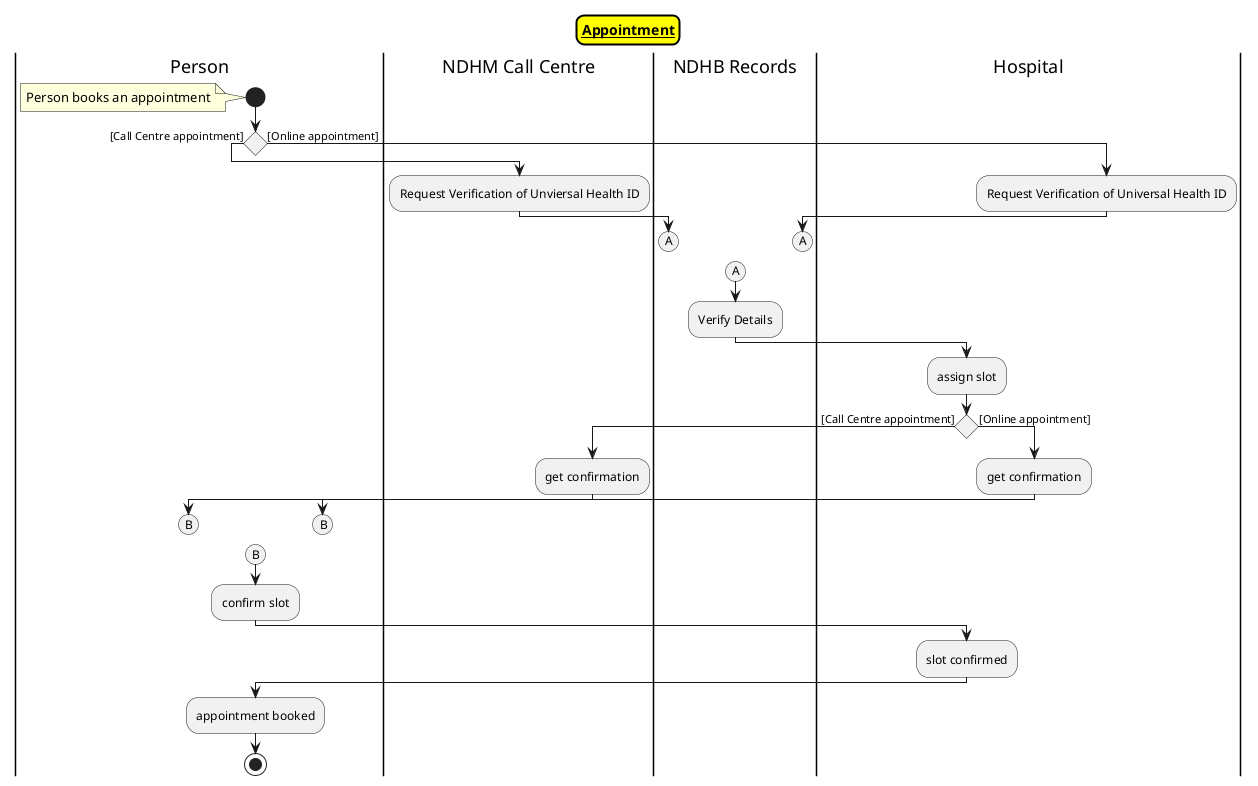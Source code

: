 @startuml Appointment

skinparam titleBorderRoundCorner 15
skinparam titleBorderThickness 2
skinparam titleBorderColor black
skinparam titleBackgroundColor yellow

title __Appointment__
|Person|
start
note : Person books an appointment

if() then ([Call Centre appointment])
    |NDHM Call Centre|
    :Request Verification of Unviersal Health ID;

    |NDHB Records|
    (A)
    detach

else ([Online appointment])
    |Hospital|
    :Request Verification of Universal Health ID;

    |NDHB Records|
    (A)
    detach
endif

(A)
:Verify Details;

|Hospital|
:assign slot;

if() then ([Call Centre appointment])
    |NDHM Call Centre|
    :get confirmation;
    |Person|
    (B)
    detach    
else ([Online appointment])
    |Hospital|
    :get confirmation; 
    |Person|
    (B)
    detach
endif

(B)
:confirm slot;


|Hospital|
:slot confirmed;

|Person|
:appointment booked;
stop
@enduml